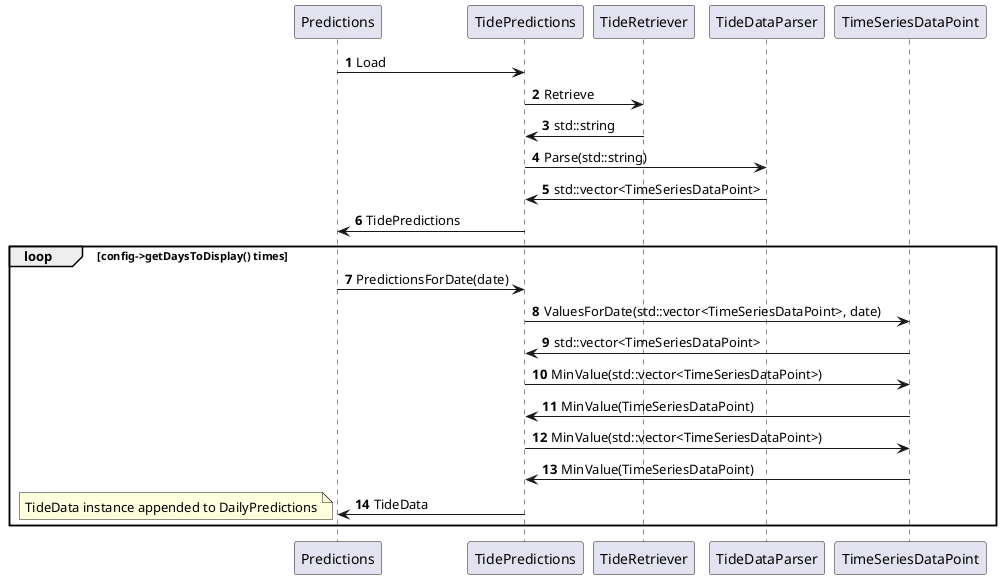 @startuml
'https://plantuml.com/sequence-diagram

autonumber

Predictions -> TidePredictions : Load
TidePredictions -> TideRetriever : Retrieve
TidePredictions <- TideRetriever : std::string
TidePredictions -> TideDataParser : Parse(std::string)
TidePredictions <- TideDataParser : std::vector<TimeSeriesDataPoint>
Predictions <- TidePredictions : TidePredictions

loop config->getDaysToDisplay() times
    Predictions -> TidePredictions : PredictionsForDate(date)

    TidePredictions -> TimeSeriesDataPoint : ValuesForDate(std::vector<TimeSeriesDataPoint>, date)
    TidePredictions <- TimeSeriesDataPoint : std::vector<TimeSeriesDataPoint>

    TidePredictions -> TimeSeriesDataPoint : MinValue(std::vector<TimeSeriesDataPoint>)
    TidePredictions <- TimeSeriesDataPoint : MinValue(TimeSeriesDataPoint)

    TidePredictions -> TimeSeriesDataPoint : MinValue(std::vector<TimeSeriesDataPoint>)
    TidePredictions <- TimeSeriesDataPoint : MinValue(TimeSeriesDataPoint)

    Predictions <- TidePredictions : TideData

    note left : TideData instance appended to DailyPredictions
end

@enduml

